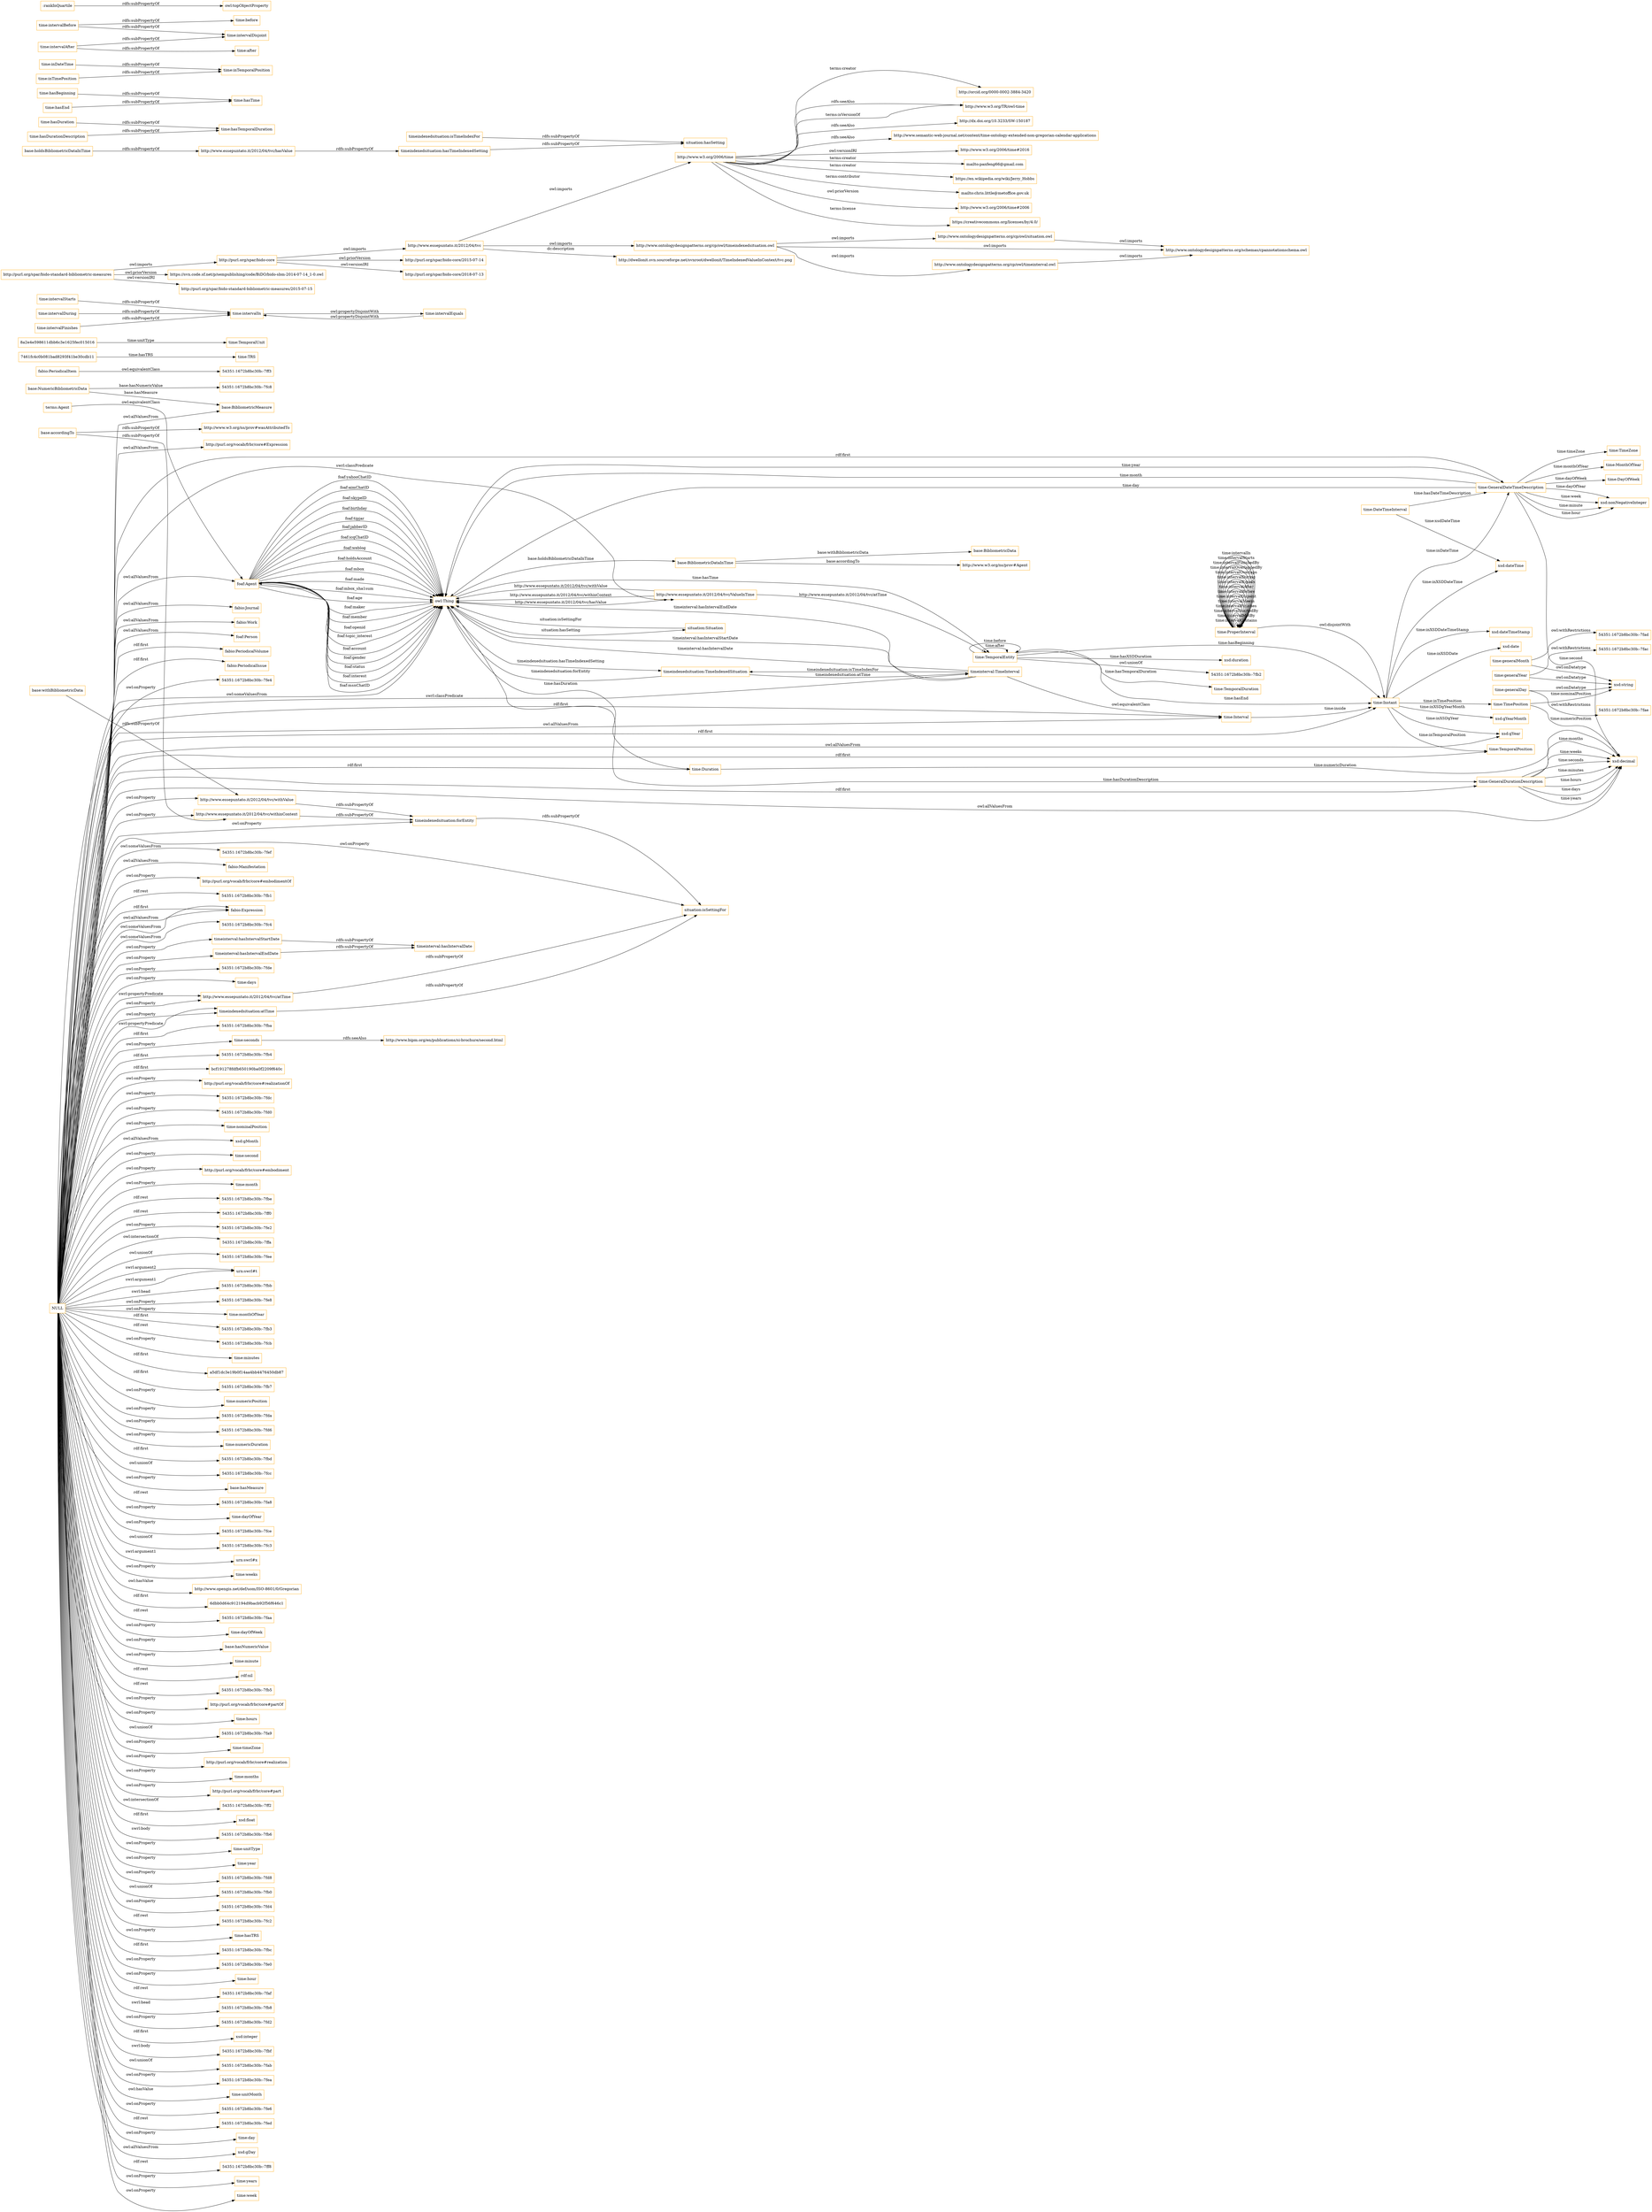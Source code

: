 digraph ar2dtool_diagram { 
rankdir=LR;
size="1501"
node [shape = rectangle, color="orange"]; "http://purl.org/vocab/frbr/core#Expression" "fabio:Journal" "fabio:Work" "54351:1672b8bc30b:-7ff3" "terms:Agent" "foaf:Person" "fabio:PeriodicalVolume" "fabio:PeriodicalIssue" "fabio:PeriodicalItem" "foaf:Agent" "54351:1672b8bc30b:-7fef" "owl:Thing" "fabio:Manifestation" "base:BibliometricMeasure" "fabio:Expression" "http://www.w3.org/ns/prov#Agent" "base:NumericBibliometricData" "time:Interval" "http://www.essepuntato.it/2012/04/tvc/ValueInTime" "base:BibliometricDataInTime" "base:BibliometricData" "54351:1672b8bc30b:-7fc4" "time:TimeZone" "time:GeneralDateTimeDescription" "time:DateTimeInterval" "time:TRS" "time:TemporalDuration" "time:Duration" "time:GeneralDurationDescription" "8a2e4e598611dbb6c3e1625fec015016" "time:ProperInterval" "time:TimePosition" "7461fc4c0b081bad8293f41be30cdb11" "time:TemporalPosition" "time:TemporalEntity" "time:MonthOfYear" "time:TemporalUnit" "time:Instant" "time:DayOfWeek" "timeinterval:TimeInterval" "timeindexedsituation:TimeIndexedSituation" "situation:Situation" ; /*classes style*/
	"timeinterval:hasIntervalStartDate" -> "timeinterval:hasIntervalDate" [ label = "rdfs:subPropertyOf" ];
	"time:intervalIn" -> "time:intervalEquals" [ label = "owl:propertyDisjointWith" ];
	"http://www.w3.org/2006/time" -> "http://orcid.org/0000-0002-3884-3420" [ label = "terms:creator" ];
	"http://www.w3.org/2006/time" -> "http://www.w3.org/TR/owl-time" [ label = "rdfs:seeAlso" ];
	"http://www.w3.org/2006/time" -> "http://dx.doi.org/10.3233/SW-150187" [ label = "rdfs:seeAlso" ];
	"http://www.w3.org/2006/time" -> "http://www.semantic-web-journal.net/content/time-ontology-extended-non-gregorian-calendar-applications" [ label = "rdfs:seeAlso" ];
	"http://www.w3.org/2006/time" -> "http://www.w3.org/TR/owl-time" [ label = "terms:isVersionOf" ];
	"http://www.w3.org/2006/time" -> "http://www.w3.org/2006/time#2016" [ label = "owl:versionIRI" ];
	"http://www.w3.org/2006/time" -> "mailto:panfeng66@gmail.com" [ label = "terms:creator" ];
	"http://www.w3.org/2006/time" -> "https://en.wikipedia.org/wiki/Jerry_Hobbs" [ label = "terms:creator" ];
	"http://www.w3.org/2006/time" -> "mailto:chris.little@metoffice.gov.uk" [ label = "terms:contributor" ];
	"http://www.w3.org/2006/time" -> "http://www.w3.org/2006/time#2006" [ label = "owl:priorVersion" ];
	"http://www.w3.org/2006/time" -> "https://creativecommons.org/licenses/by/4.0/" [ label = "terms:license" ];
	"http://www.ontologydesignpatterns.org/cp/owl/situation.owl" -> "http://www.ontologydesignpatterns.org/schemas/cpannotationschema.owl" [ label = "owl:imports" ];
	"time:generalMonth" -> "54351:1672b8bc30b:-7fad" [ label = "owl:withRestrictions" ];
	"time:generalMonth" -> "xsd:string" [ label = "owl:onDatatype" ];
	"time:intervalStarts" -> "time:intervalIn" [ label = "rdfs:subPropertyOf" ];
	"timeindexedsituation:isTimeIndexFor" -> "situation:hasSetting" [ label = "rdfs:subPropertyOf" ];
	"time:hasDuration" -> "time:hasTemporalDuration" [ label = "rdfs:subPropertyOf" ];
	"time:ProperInterval" -> "time:Instant" [ label = "owl:disjointWith" ];
	"terms:Agent" -> "foaf:Agent" [ label = "owl:equivalentClass" ];
	"time:hasBeginning" -> "time:hasTime" [ label = "rdfs:subPropertyOf" ];
	"timeinterval:TimeInterval" -> "time:Interval" [ label = "owl:equivalentClass" ];
	"timeindexedsituation:forEntity" -> "situation:isSettingFor" [ label = "rdfs:subPropertyOf" ];
	"time:intervalEquals" -> "time:intervalIn" [ label = "owl:propertyDisjointWith" ];
	"http://www.ontologydesignpatterns.org/cp/owl/timeindexedsituation.owl" -> "http://www.ontologydesignpatterns.org/cp/owl/timeinterval.owl" [ label = "owl:imports" ];
	"http://www.ontologydesignpatterns.org/cp/owl/timeindexedsituation.owl" -> "http://www.ontologydesignpatterns.org/cp/owl/situation.owl" [ label = "owl:imports" ];
	"http://www.ontologydesignpatterns.org/cp/owl/timeindexedsituation.owl" -> "http://www.ontologydesignpatterns.org/schemas/cpannotationschema.owl" [ label = "owl:imports" ];
	"time:seconds" -> "http://www.bipm.org/en/publications/si-brochure/second.html" [ label = "rdfs:seeAlso" ];
	"base:accordingTo" -> "http://www.essepuntato.it/2012/04/tvc/withinContext" [ label = "rdfs:subPropertyOf" ];
	"base:accordingTo" -> "http://www.w3.org/ns/prov#wasAttributedTo" [ label = "rdfs:subPropertyOf" ];
	"http://www.essepuntato.it/2012/04/tvc/atTime" -> "situation:isSettingFor" [ label = "rdfs:subPropertyOf" ];
	"timeindexedsituation:hasTimeIndexedSetting" -> "situation:hasSetting" [ label = "rdfs:subPropertyOf" ];
	"base:holdsBibliometricDataInTime" -> "http://www.essepuntato.it/2012/04/tvc/hasValue" [ label = "rdfs:subPropertyOf" ];
	"http://www.essepuntato.it/2012/04/tvc" -> "http://www.w3.org/2006/time" [ label = "owl:imports" ];
	"http://www.essepuntato.it/2012/04/tvc" -> "http://www.ontologydesignpatterns.org/cp/owl/timeindexedsituation.owl" [ label = "owl:imports" ];
	"http://www.essepuntato.it/2012/04/tvc" -> "http://dwellonit.svn.sourceforge.net/svnroot/dwellonit/TimeIndexedValueInContext/tvc.png" [ label = "dc:description" ];
	"timeindexedsituation:atTime" -> "situation:isSettingFor" [ label = "rdfs:subPropertyOf" ];
	"time:intervalDuring" -> "time:intervalIn" [ label = "rdfs:subPropertyOf" ];
	"http://www.ontologydesignpatterns.org/cp/owl/timeinterval.owl" -> "http://www.ontologydesignpatterns.org/schemas/cpannotationschema.owl" [ label = "owl:imports" ];
	"timeinterval:hasIntervalEndDate" -> "timeinterval:hasIntervalDate" [ label = "rdfs:subPropertyOf" ];
	"time:inDateTime" -> "time:inTemporalPosition" [ label = "rdfs:subPropertyOf" ];
	"time:intervalFinishes" -> "time:intervalIn" [ label = "rdfs:subPropertyOf" ];
	"NULL" -> "fabio:Manifestation" [ label = "owl:allValuesFrom" ];
	"NULL" -> "54351:1672b8bc30b:-7fb4" [ label = "rdf:first" ];
	"NULL" -> "bcf191278fdfb650190ba0f2209f640c" [ label = "rdf:first" ];
	"NULL" -> "http://purl.org/vocab/frbr/core#realizationOf" [ label = "owl:onProperty" ];
	"NULL" -> "timeindexedsituation:atTime" [ label = "swrl:propertyPredicate" ];
	"NULL" -> "54351:1672b8bc30b:-7fdc" [ label = "owl:onProperty" ];
	"NULL" -> "54351:1672b8bc30b:-7fd0" [ label = "owl:onProperty" ];
	"NULL" -> "time:nominalPosition" [ label = "owl:onProperty" ];
	"NULL" -> "xsd:gMonth" [ label = "owl:allValuesFrom" ];
	"NULL" -> "fabio:Journal" [ label = "owl:allValuesFrom" ];
	"NULL" -> "time:second" [ label = "owl:onProperty" ];
	"NULL" -> "http://purl.org/vocab/frbr/core#embodiment" [ label = "owl:onProperty" ];
	"NULL" -> "http://www.essepuntato.it/2012/04/tvc/atTime" [ label = "owl:onProperty" ];
	"NULL" -> "owl:Thing" [ label = "owl:someValuesFrom" ];
	"NULL" -> "time:month" [ label = "owl:onProperty" ];
	"NULL" -> "foaf:Agent" [ label = "owl:allValuesFrom" ];
	"NULL" -> "54351:1672b8bc30b:-7fbe" [ label = "rdf:rest" ];
	"NULL" -> "fabio:Expression" [ label = "owl:someValuesFrom" ];
	"NULL" -> "54351:1672b8bc30b:-7ff0" [ label = "rdf:rest" ];
	"NULL" -> "time:GeneralDurationDescription" [ label = "rdf:first" ];
	"NULL" -> "54351:1672b8bc30b:-7fe2" [ label = "owl:onProperty" ];
	"NULL" -> "54351:1672b8bc30b:-7ffa" [ label = "owl:intersectionOf" ];
	"NULL" -> "54351:1672b8bc30b:-7fee" [ label = "owl:unionOf" ];
	"NULL" -> "urn:swrl#t" [ label = "swrl:argument2" ];
	"NULL" -> "time:GeneralDateTimeDescription" [ label = "rdf:first" ];
	"NULL" -> "54351:1672b8bc30b:-7fbb" [ label = "swrl:head" ];
	"NULL" -> "54351:1672b8bc30b:-7fe8" [ label = "owl:onProperty" ];
	"NULL" -> "http://www.essepuntato.it/2012/04/tvc/atTime" [ label = "swrl:propertyPredicate" ];
	"NULL" -> "time:monthOfYear" [ label = "owl:onProperty" ];
	"NULL" -> "54351:1672b8bc30b:-7fb3" [ label = "rdf:first" ];
	"NULL" -> "54351:1672b8bc30b:-7fcb" [ label = "rdf:rest" ];
	"NULL" -> "time:minutes" [ label = "owl:onProperty" ];
	"NULL" -> "a5df1dc3e19b0f14aa4bb4476450db87" [ label = "rdf:first" ];
	"NULL" -> "54351:1672b8bc30b:-7fb7" [ label = "rdf:first" ];
	"NULL" -> "time:numericPosition" [ label = "owl:onProperty" ];
	"NULL" -> "54351:1672b8bc30b:-7fda" [ label = "owl:onProperty" ];
	"NULL" -> "54351:1672b8bc30b:-7fd6" [ label = "owl:onProperty" ];
	"NULL" -> "time:numericDuration" [ label = "owl:onProperty" ];
	"NULL" -> "54351:1672b8bc30b:-7fbd" [ label = "rdf:first" ];
	"NULL" -> "54351:1672b8bc30b:-7fcc" [ label = "owl:unionOf" ];
	"NULL" -> "base:hasMeasure" [ label = "owl:onProperty" ];
	"NULL" -> "54351:1672b8bc30b:-7fa8" [ label = "rdf:rest" ];
	"NULL" -> "time:dayOfYear" [ label = "owl:onProperty" ];
	"NULL" -> "timeindexedsituation:atTime" [ label = "owl:onProperty" ];
	"NULL" -> "54351:1672b8bc30b:-7fce" [ label = "owl:onProperty" ];
	"NULL" -> "54351:1672b8bc30b:-7fc3" [ label = "owl:unionOf" ];
	"NULL" -> "time:Interval" [ label = "owl:allValuesFrom" ];
	"NULL" -> "urn:swrl#x" [ label = "swrl:argument1" ];
	"NULL" -> "fabio:Expression" [ label = "rdf:first" ];
	"NULL" -> "time:weeks" [ label = "owl:onProperty" ];
	"NULL" -> "http://www.opengis.net/def/uom/ISO-8601/0/Gregorian" [ label = "owl:hasValue" ];
	"NULL" -> "6dbb0d64c912194d9bacb92f56f646c1" [ label = "rdf:first" ];
	"NULL" -> "54351:1672b8bc30b:-7fc4" [ label = "owl:someValuesFrom" ];
	"NULL" -> "time:TemporalPosition" [ label = "rdf:first" ];
	"NULL" -> "54351:1672b8bc30b:-7faa" [ label = "rdf:rest" ];
	"NULL" -> "timeinterval:hasIntervalStartDate" [ label = "owl:onProperty" ];
	"NULL" -> "time:dayOfWeek" [ label = "owl:onProperty" ];
	"NULL" -> "base:hasNumericValue" [ label = "owl:onProperty" ];
	"NULL" -> "foaf:Person" [ label = "owl:allValuesFrom" ];
	"NULL" -> "situation:isSettingFor" [ label = "owl:onProperty" ];
	"NULL" -> "time:minute" [ label = "owl:onProperty" ];
	"NULL" -> "http://www.essepuntato.it/2012/04/tvc/withValue" [ label = "owl:onProperty" ];
	"NULL" -> "fabio:Work" [ label = "owl:allValuesFrom" ];
	"NULL" -> "rdf:nil" [ label = "rdf:rest" ];
	"NULL" -> "54351:1672b8bc30b:-7fb5" [ label = "rdf:rest" ];
	"NULL" -> "http://purl.org/vocab/frbr/core#partOf" [ label = "owl:onProperty" ];
	"NULL" -> "http://www.essepuntato.it/2012/04/tvc/withinContext" [ label = "owl:onProperty" ];
	"NULL" -> "time:hours" [ label = "owl:onProperty" ];
	"NULL" -> "54351:1672b8bc30b:-7fa9" [ label = "owl:unionOf" ];
	"NULL" -> "timeinterval:TimeInterval" [ label = "swrl:classPredicate" ];
	"NULL" -> "time:timeZone" [ label = "owl:onProperty" ];
	"NULL" -> "54351:1672b8bc30b:-7fef" [ label = "owl:someValuesFrom" ];
	"NULL" -> "http://purl.org/vocab/frbr/core#realization" [ label = "owl:onProperty" ];
	"NULL" -> "urn:swrl#t" [ label = "swrl:argument1" ];
	"NULL" -> "time:months" [ label = "owl:onProperty" ];
	"NULL" -> "http://purl.org/vocab/frbr/core#part" [ label = "owl:onProperty" ];
	"NULL" -> "54351:1672b8bc30b:-7ff2" [ label = "owl:intersectionOf" ];
	"NULL" -> "xsd:float" [ label = "rdf:first" ];
	"NULL" -> "54351:1672b8bc30b:-7fb6" [ label = "swrl:body" ];
	"NULL" -> "time:unitType" [ label = "owl:onProperty" ];
	"NULL" -> "time:year" [ label = "owl:onProperty" ];
	"NULL" -> "time:Duration" [ label = "rdf:first" ];
	"NULL" -> "54351:1672b8bc30b:-7fd8" [ label = "owl:onProperty" ];
	"NULL" -> "time:seconds" [ label = "owl:onProperty" ];
	"NULL" -> "54351:1672b8bc30b:-7fb0" [ label = "owl:unionOf" ];
	"NULL" -> "timeinterval:hasIntervalEndDate" [ label = "owl:onProperty" ];
	"NULL" -> "fabio:Expression" [ label = "owl:allValuesFrom" ];
	"NULL" -> "54351:1672b8bc30b:-7fd4" [ label = "owl:onProperty" ];
	"NULL" -> "54351:1672b8bc30b:-7fc2" [ label = "rdf:rest" ];
	"NULL" -> "time:hasTRS" [ label = "owl:onProperty" ];
	"NULL" -> "54351:1672b8bc30b:-7fbc" [ label = "rdf:first" ];
	"NULL" -> "54351:1672b8bc30b:-7fe0" [ label = "owl:onProperty" ];
	"NULL" -> "time:hour" [ label = "owl:onProperty" ];
	"NULL" -> "54351:1672b8bc30b:-7faf" [ label = "rdf:rest" ];
	"NULL" -> "54351:1672b8bc30b:-7fb8" [ label = "swrl:head" ];
	"NULL" -> "http://purl.org/vocab/frbr/core#Expression" [ label = "owl:allValuesFrom" ];
	"NULL" -> "54351:1672b8bc30b:-7fd2" [ label = "owl:onProperty" ];
	"NULL" -> "xsd:integer" [ label = "rdf:first" ];
	"NULL" -> "54351:1672b8bc30b:-7fbf" [ label = "swrl:body" ];
	"NULL" -> "54351:1672b8bc30b:-7fab" [ label = "owl:unionOf" ];
	"NULL" -> "54351:1672b8bc30b:-7fea" [ label = "owl:onProperty" ];
	"NULL" -> "fabio:PeriodicalVolume" [ label = "rdf:first" ];
	"NULL" -> "time:unitMonth" [ label = "owl:hasValue" ];
	"NULL" -> "54351:1672b8bc30b:-7fe6" [ label = "owl:onProperty" ];
	"NULL" -> "54351:1672b8bc30b:-7fed" [ label = "rdf:rest" ];
	"NULL" -> "base:BibliometricMeasure" [ label = "owl:allValuesFrom" ];
	"NULL" -> "xsd:gYear" [ label = "owl:allValuesFrom" ];
	"NULL" -> "time:day" [ label = "owl:onProperty" ];
	"NULL" -> "xsd:gDay" [ label = "owl:allValuesFrom" ];
	"NULL" -> "54351:1672b8bc30b:-7ff8" [ label = "rdf:rest" ];
	"NULL" -> "time:Interval" [ label = "rdf:first" ];
	"NULL" -> "time:years" [ label = "owl:onProperty" ];
	"NULL" -> "time:Instant" [ label = "rdf:first" ];
	"NULL" -> "time:week" [ label = "owl:onProperty" ];
	"NULL" -> "xsd:decimal" [ label = "owl:allValuesFrom" ];
	"NULL" -> "54351:1672b8bc30b:-7fe4" [ label = "owl:onProperty" ];
	"NULL" -> "http://www.essepuntato.it/2012/04/tvc/ValueInTime" [ label = "swrl:classPredicate" ];
	"NULL" -> "http://purl.org/vocab/frbr/core#embodimentOf" [ label = "owl:onProperty" ];
	"NULL" -> "timeindexedsituation:forEntity" [ label = "owl:onProperty" ];
	"NULL" -> "54351:1672b8bc30b:-7fb1" [ label = "rdf:rest" ];
	"NULL" -> "fabio:PeriodicalIssue" [ label = "rdf:first" ];
	"NULL" -> "54351:1672b8bc30b:-7fde" [ label = "owl:onProperty" ];
	"NULL" -> "time:days" [ label = "owl:onProperty" ];
	"NULL" -> "54351:1672b8bc30b:-7fba" [ label = "rdf:first" ];
	"http://purl.org/spar/bido-core" -> "http://www.essepuntato.it/2012/04/tvc" [ label = "owl:imports" ];
	"http://purl.org/spar/bido-core" -> "http://purl.org/spar/bido-core/2015-07-14" [ label = "owl:priorVersion" ];
	"http://purl.org/spar/bido-core" -> "http://purl.org/spar/bido-core/2018-07-13" [ label = "owl:versionIRI" ];
	"base:withBibliometricData" -> "http://www.essepuntato.it/2012/04/tvc/withValue" [ label = "rdfs:subPropertyOf" ];
	"time:intervalBefore" -> "time:intervalDisjoint" [ label = "rdfs:subPropertyOf" ];
	"time:intervalBefore" -> "time:before" [ label = "rdfs:subPropertyOf" ];
	"time:TemporalEntity" -> "54351:1672b8bc30b:-7fb2" [ label = "owl:unionOf" ];
	"time:intervalAfter" -> "time:intervalDisjoint" [ label = "rdfs:subPropertyOf" ];
	"time:intervalAfter" -> "time:after" [ label = "rdfs:subPropertyOf" ];
	"time:hasEnd" -> "time:hasTime" [ label = "rdfs:subPropertyOf" ];
	"http://www.essepuntato.it/2012/04/tvc/withinContext" -> "timeindexedsituation:forEntity" [ label = "rdfs:subPropertyOf" ];
	"fabio:PeriodicalItem" -> "54351:1672b8bc30b:-7ff3" [ label = "owl:equivalentClass" ];
	"http://purl.org/spar/bido-standard-bibliometric-measures" -> "https://svn.code.sf.net/p/sempublishing/code/BiDO/bido-sbm-2014-07-14_1-0.owl" [ label = "owl:priorVersion" ];
	"http://purl.org/spar/bido-standard-bibliometric-measures" -> "http://purl.org/spar/bido-standard-bibliometric-measures/2015-07-15" [ label = "owl:versionIRI" ];
	"http://purl.org/spar/bido-standard-bibliometric-measures" -> "http://purl.org/spar/bido-core" [ label = "owl:imports" ];
	"time:inTimePosition" -> "time:inTemporalPosition" [ label = "rdfs:subPropertyOf" ];
	"http://www.essepuntato.it/2012/04/tvc/hasValue" -> "timeindexedsituation:hasTimeIndexedSetting" [ label = "rdfs:subPropertyOf" ];
	":rankInQuartile" -> "owl:topObjectProperty" [ label = "rdfs:subPropertyOf" ];
	"http://www.essepuntato.it/2012/04/tvc/withValue" -> "timeindexedsituation:forEntity" [ label = "rdfs:subPropertyOf" ];
	"time:generalDay" -> "54351:1672b8bc30b:-7fae" [ label = "owl:withRestrictions" ];
	"time:generalDay" -> "xsd:string" [ label = "owl:onDatatype" ];
	"time:generalYear" -> "54351:1672b8bc30b:-7fac" [ label = "owl:withRestrictions" ];
	"time:generalYear" -> "xsd:string" [ label = "owl:onDatatype" ];
	"time:hasDurationDescription" -> "time:hasTemporalDuration" [ label = "rdfs:subPropertyOf" ];
	"timeinterval:TimeInterval" -> "timeindexedsituation:TimeIndexedSituation" [ label = "timeindexedsituation:isTimeIndexFor" ];
	"time:TimePosition" -> "xsd:string" [ label = "time:nominalPosition" ];
	"time:GeneralDateTimeDescription" -> "time:DayOfWeek" [ label = "time:dayOfWeek" ];
	"situation:Situation" -> "owl:Thing" [ label = "situation:isSettingFor" ];
	"time:TemporalEntity" -> "time:Instant" [ label = "time:hasEnd" ];
	"time:Instant" -> "xsd:gYear" [ label = "time:inXSDgYear" ];
	"time:ProperInterval" -> "time:ProperInterval" [ label = "time:intervalContains" ];
	"timeinterval:TimeInterval" -> "owl:Thing" [ label = "timeinterval:hasIntervalEndDate" ];
	"foaf:Agent" -> "owl:Thing" [ label = "foaf:openid" ];
	"time:TemporalEntity" -> "time:Instant" [ label = "time:hasBeginning" ];
	"base:NumericBibliometricData" -> "54351:1672b8bc30b:-7fc8" [ label = "base:hasNumericValue" ];
	"owl:Thing" -> "situation:Situation" [ label = "situation:hasSetting" ];
	"time:ProperInterval" -> "time:ProperInterval" [ label = "time:intervalMetBy" ];
	"time:Instant" -> "xsd:dateTimeStamp" [ label = "time:inXSDDateTimeStamp" ];
	"owl:Thing" -> "time:GeneralDurationDescription" [ label = "time:hasDurationDescription" ];
	"time:GeneralDurationDescription" -> "xsd:decimal" [ label = "time:seconds" ];
	"time:Instant" -> "xsd:date" [ label = "time:inXSDDate" ];
	"time:DateTimeInterval" -> "xsd:dateTime" [ label = "time:xsdDateTime" ];
	"http://www.essepuntato.it/2012/04/tvc/ValueInTime" -> "owl:Thing" [ label = "http://www.essepuntato.it/2012/04/tvc/withValue" ];
	"foaf:Agent" -> "owl:Thing" [ label = "foaf:topic_interest" ];
	"time:GeneralDateTimeDescription" -> "time:TimeZone" [ label = "time:timeZone" ];
	"foaf:Agent" -> "owl:Thing" [ label = "foaf:account" ];
	"foaf:Agent" -> "owl:Thing" [ label = "foaf:gender" ];
	"owl:Thing" -> "time:TemporalEntity" [ label = "time:hasTime" ];
	"time:ProperInterval" -> "time:ProperInterval" [ label = "time:intervalStartedBy" ];
	"foaf:Agent" -> "owl:Thing" [ label = "foaf:status" ];
	"time:Instant" -> "xsd:dateTime" [ label = "time:inXSDDateTime" ];
	"time:TemporalEntity" -> "xsd:duration" [ label = "time:hasXSDDuration" ];
	"foaf:Agent" -> "owl:Thing" [ label = "foaf:interest" ];
	"foaf:Agent" -> "owl:Thing" [ label = "foaf:msnChatID" ];
	"time:GeneralDateTimeDescription" -> "xsd:nonNegativeInteger" [ label = "time:minute" ];
	"time:GeneralDurationDescription" -> "xsd:decimal" [ label = "time:minutes" ];
	"time:ProperInterval" -> "time:ProperInterval" [ label = "time:intervalFinishes" ];
	"owl:Thing" -> "foaf:Agent" [ label = "foaf:maker" ];
	"timeindexedsituation:TimeIndexedSituation" -> "timeinterval:TimeInterval" [ label = "timeindexedsituation:atTime" ];
	"foaf:Agent" -> "owl:Thing" [ label = "foaf:yahooChatID" ];
	"base:BibliometricDataInTime" -> "base:BibliometricData" [ label = "base:withBibliometricData" ];
	"time:Instant" -> "time:TimePosition" [ label = "time:inTimePosition" ];
	"time:ProperInterval" -> "time:ProperInterval" [ label = "time:intervalMeets" ];
	"7461fc4c0b081bad8293f41be30cdb11" -> "time:TRS" [ label = "time:hasTRS" ];
	"owl:Thing" -> "foaf:Agent" [ label = "foaf:member" ];
	"time:TimePosition" -> "xsd:decimal" [ label = "time:numericPosition" ];
	"http://www.essepuntato.it/2012/04/tvc/ValueInTime" -> "owl:Thing" [ label = "http://www.essepuntato.it/2012/04/tvc/withinContext" ];
	"time:TemporalEntity" -> "time:TemporalDuration" [ label = "time:hasTemporalDuration" ];
	"time:ProperInterval" -> "time:ProperInterval" [ label = "time:intervalDisjoint" ];
	"foaf:Agent" -> "owl:Thing" [ label = "foaf:aimChatID" ];
	"time:ProperInterval" -> "time:ProperInterval" [ label = "time:intervalBefore" ];
	"owl:Thing" -> "base:BibliometricDataInTime" [ label = "base:holdsBibliometricDataInTime" ];
	"time:TemporalEntity" -> "time:TemporalEntity" [ label = "time:after" ];
	"time:ProperInterval" -> "time:ProperInterval" [ label = "time:intervalAfter" ];
	"time:DateTimeInterval" -> "time:GeneralDateTimeDescription" [ label = "time:hasDateTimeDescription" ];
	"time:Duration" -> "xsd:decimal" [ label = "time:numericDuration" ];
	"foaf:Agent" -> "owl:Thing" [ label = "foaf:skypeID" ];
	"time:ProperInterval" -> "time:ProperInterval" [ label = "time:intervalEquals" ];
	"time:ProperInterval" -> "time:ProperInterval" [ label = "time:intervalDuring" ];
	"foaf:Agent" -> "owl:Thing" [ label = "foaf:birthday" ];
	"owl:Thing" -> "http://www.essepuntato.it/2012/04/tvc/ValueInTime" [ label = "http://www.essepuntato.it/2012/04/tvc/hasValue" ];
	"base:BibliometricDataInTime" -> "http://www.w3.org/ns/prov#Agent" [ label = "base:accordingTo" ];
	"base:NumericBibliometricData" -> "base:BibliometricMeasure" [ label = "base:hasMeasure" ];
	"timeinterval:TimeInterval" -> "owl:Thing" [ label = "timeinterval:hasIntervalStartDate" ];
	"time:GeneralDurationDescription" -> "xsd:decimal" [ label = "time:hours" ];
	"8a2e4e598611dbb6c3e1625fec015016" -> "time:TemporalUnit" [ label = "time:unitType" ];
	"time:GeneralDateTimeDescription" -> "owl:Thing" [ label = "time:year" ];
	"foaf:Agent" -> "owl:Thing" [ label = "foaf:tipjar" ];
	"timeindexedsituation:TimeIndexedSituation" -> "owl:Thing" [ label = "timeindexedsituation:forEntity" ];
	"time:ProperInterval" -> "time:ProperInterval" [ label = "time:intervalOverlaps" ];
	"timeinterval:TimeInterval" -> "owl:Thing" [ label = "timeinterval:hasIntervalDate" ];
	"time:ProperInterval" -> "time:ProperInterval" [ label = "time:intervalOverlappedBy" ];
	"time:Instant" -> "time:TemporalPosition" [ label = "time:inTemporalPosition" ];
	"time:GeneralDurationDescription" -> "xsd:decimal" [ label = "time:days" ];
	"foaf:Agent" -> "owl:Thing" [ label = "foaf:jabberID" ];
	"time:Instant" -> "xsd:gYearMonth" [ label = "time:inXSDgYearMonth" ];
	"foaf:Agent" -> "owl:Thing" [ label = "foaf:icqChatID" ];
	"time:Instant" -> "time:GeneralDateTimeDescription" [ label = "time:inDateTime" ];
	"foaf:Agent" -> "owl:Thing" [ label = "foaf:weblog" ];
	"time:GeneralDateTimeDescription" -> "xsd:nonNegativeInteger" [ label = "time:hour" ];
	"foaf:Agent" -> "owl:Thing" [ label = "foaf:holdsAccount" ];
	"time:GeneralDurationDescription" -> "xsd:decimal" [ label = "time:years" ];
	"time:GeneralDateTimeDescription" -> "xsd:nonNegativeInteger" [ label = "time:dayOfYear" ];
	"time:GeneralDateTimeDescription" -> "xsd:nonNegativeInteger" [ label = "time:week" ];
	"owl:Thing" -> "time:Duration" [ label = "time:hasDuration" ];
	"time:GeneralDurationDescription" -> "xsd:decimal" [ label = "time:months" ];
	"foaf:Agent" -> "owl:Thing" [ label = "foaf:mbox" ];
	"time:GeneralDateTimeDescription" -> "owl:Thing" [ label = "time:month" ];
	"time:ProperInterval" -> "time:ProperInterval" [ label = "time:intervalFinishedBy" ];
	"time:TemporalEntity" -> "time:TemporalEntity" [ label = "time:before" ];
	"time:GeneralDateTimeDescription" -> "xsd:decimal" [ label = "time:second" ];
	"time:GeneralDurationDescription" -> "xsd:decimal" [ label = "time:weeks" ];
	"time:ProperInterval" -> "time:ProperInterval" [ label = "time:intervalStarts" ];
	"time:GeneralDateTimeDescription" -> "time:MonthOfYear" [ label = "time:monthOfYear" ];
	"time:Interval" -> "time:Instant" [ label = "time:inside" ];
	"time:GeneralDateTimeDescription" -> "owl:Thing" [ label = "time:day" ];
	"owl:Thing" -> "timeindexedsituation:TimeIndexedSituation" [ label = "timeindexedsituation:hasTimeIndexedSetting" ];
	"time:ProperInterval" -> "time:ProperInterval" [ label = "time:intervalIn" ];
	"foaf:Agent" -> "owl:Thing" [ label = "foaf:made" ];
	"foaf:Agent" -> "owl:Thing" [ label = "foaf:mbox_sha1sum" ];
	"http://www.essepuntato.it/2012/04/tvc/ValueInTime" -> "time:TemporalEntity" [ label = "http://www.essepuntato.it/2012/04/tvc/atTime" ];
	"foaf:Agent" -> "owl:Thing" [ label = "foaf:age" ];

}

